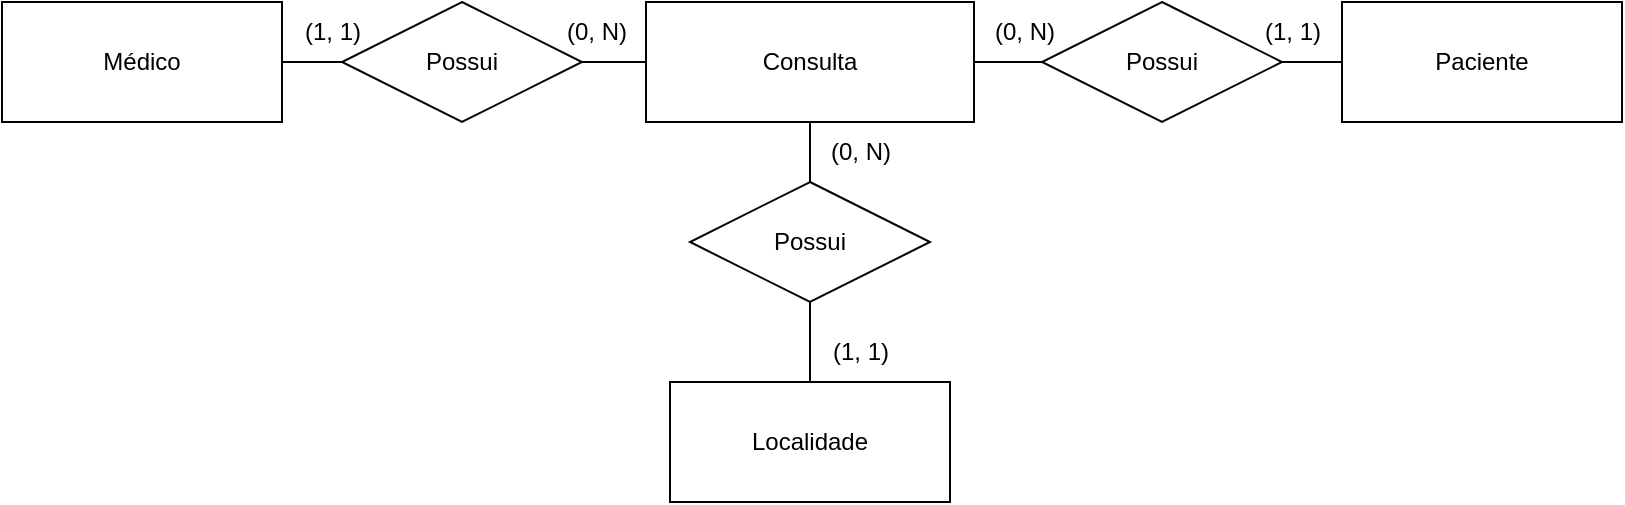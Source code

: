 <mxfile version="26.2.4" pages="3">
  <diagram name="Modelo Conceitual" id="M6TN798zf6Jh5ZMt2LFc">
    <mxGraphModel dx="1044" dy="562" grid="1" gridSize="10" guides="1" tooltips="1" connect="1" arrows="1" fold="1" page="1" pageScale="1" pageWidth="827" pageHeight="1169" math="0" shadow="0">
      <root>
        <mxCell id="0" />
        <mxCell id="1" parent="0" />
        <mxCell id="tTDu9LXmKNYbbfp1K6en-1" value="Médico" style="whiteSpace=wrap;html=1;align=center;" parent="1" vertex="1">
          <mxGeometry x="10" y="90" width="140" height="60" as="geometry" />
        </mxCell>
        <mxCell id="tTDu9LXmKNYbbfp1K6en-2" value="Paciente" style="whiteSpace=wrap;html=1;align=center;" parent="1" vertex="1">
          <mxGeometry x="680" y="90" width="140" height="60" as="geometry" />
        </mxCell>
        <mxCell id="tTDu9LXmKNYbbfp1K6en-4" value="Localidade" style="whiteSpace=wrap;html=1;align=center;" parent="1" vertex="1">
          <mxGeometry x="344" y="280" width="140" height="60" as="geometry" />
        </mxCell>
        <mxCell id="tTDu9LXmKNYbbfp1K6en-9" value="" style="edgeStyle=orthogonalEdgeStyle;rounded=0;orthogonalLoop=1;jettySize=auto;html=1;endArrow=none;startFill=0;" parent="1" source="tTDu9LXmKNYbbfp1K6en-5" target="tTDu9LXmKNYbbfp1K6en-1" edge="1">
          <mxGeometry relative="1" as="geometry" />
        </mxCell>
        <mxCell id="tTDu9LXmKNYbbfp1K6en-5" value="Possui" style="shape=rhombus;perimeter=rhombusPerimeter;whiteSpace=wrap;html=1;align=center;" parent="1" vertex="1">
          <mxGeometry x="180" y="90" width="120" height="60" as="geometry" />
        </mxCell>
        <mxCell id="tTDu9LXmKNYbbfp1K6en-8" value="" style="edgeStyle=orthogonalEdgeStyle;rounded=0;orthogonalLoop=1;jettySize=auto;html=1;endArrow=none;startFill=0;" parent="1" source="tTDu9LXmKNYbbfp1K6en-7" target="tTDu9LXmKNYbbfp1K6en-5" edge="1">
          <mxGeometry relative="1" as="geometry" />
        </mxCell>
        <mxCell id="tTDu9LXmKNYbbfp1K6en-7" value="Consulta" style="whiteSpace=wrap;html=1;align=center;" parent="1" vertex="1">
          <mxGeometry x="332" y="90" width="164" height="60" as="geometry" />
        </mxCell>
        <mxCell id="tTDu9LXmKNYbbfp1K6en-12" value="" style="edgeStyle=orthogonalEdgeStyle;rounded=0;orthogonalLoop=1;jettySize=auto;html=1;endArrow=none;startFill=0;" parent="1" source="tTDu9LXmKNYbbfp1K6en-11" target="tTDu9LXmKNYbbfp1K6en-7" edge="1">
          <mxGeometry relative="1" as="geometry" />
        </mxCell>
        <mxCell id="tTDu9LXmKNYbbfp1K6en-13" value="" style="edgeStyle=orthogonalEdgeStyle;rounded=0;orthogonalLoop=1;jettySize=auto;html=1;endArrow=none;startFill=0;" parent="1" source="tTDu9LXmKNYbbfp1K6en-11" target="tTDu9LXmKNYbbfp1K6en-2" edge="1">
          <mxGeometry relative="1" as="geometry" />
        </mxCell>
        <mxCell id="tTDu9LXmKNYbbfp1K6en-11" value="Possui" style="shape=rhombus;perimeter=rhombusPerimeter;whiteSpace=wrap;html=1;align=center;" parent="1" vertex="1">
          <mxGeometry x="530" y="90" width="120" height="60" as="geometry" />
        </mxCell>
        <mxCell id="tTDu9LXmKNYbbfp1K6en-15" value="" style="edgeStyle=orthogonalEdgeStyle;rounded=0;orthogonalLoop=1;jettySize=auto;html=1;endArrow=none;startFill=0;" parent="1" source="tTDu9LXmKNYbbfp1K6en-14" target="tTDu9LXmKNYbbfp1K6en-4" edge="1">
          <mxGeometry relative="1" as="geometry" />
        </mxCell>
        <mxCell id="tTDu9LXmKNYbbfp1K6en-16" value="" style="edgeStyle=orthogonalEdgeStyle;rounded=0;orthogonalLoop=1;jettySize=auto;html=1;endArrow=none;startFill=0;" parent="1" source="tTDu9LXmKNYbbfp1K6en-14" target="tTDu9LXmKNYbbfp1K6en-7" edge="1">
          <mxGeometry relative="1" as="geometry" />
        </mxCell>
        <mxCell id="tTDu9LXmKNYbbfp1K6en-14" value="Possui" style="shape=rhombus;perimeter=rhombusPerimeter;whiteSpace=wrap;html=1;align=center;" parent="1" vertex="1">
          <mxGeometry x="354" y="180" width="120" height="60" as="geometry" />
        </mxCell>
        <mxCell id="tTDu9LXmKNYbbfp1K6en-17" value="(1, 1)" style="text;html=1;align=center;verticalAlign=middle;resizable=0;points=[];autosize=1;strokeColor=none;fillColor=none;" parent="1" vertex="1">
          <mxGeometry x="150" y="90" width="50" height="30" as="geometry" />
        </mxCell>
        <mxCell id="tTDu9LXmKNYbbfp1K6en-18" value="(0, N)" style="text;html=1;align=center;verticalAlign=middle;resizable=0;points=[];autosize=1;strokeColor=none;fillColor=none;" parent="1" vertex="1">
          <mxGeometry x="282" y="90" width="50" height="30" as="geometry" />
        </mxCell>
        <mxCell id="tTDu9LXmKNYbbfp1K6en-19" value="(0, N)" style="text;html=1;align=center;verticalAlign=middle;resizable=0;points=[];autosize=1;strokeColor=none;fillColor=none;" parent="1" vertex="1">
          <mxGeometry x="496" y="90" width="50" height="30" as="geometry" />
        </mxCell>
        <mxCell id="tTDu9LXmKNYbbfp1K6en-20" value="(1, 1)" style="text;html=1;align=center;verticalAlign=middle;resizable=0;points=[];autosize=1;strokeColor=none;fillColor=none;" parent="1" vertex="1">
          <mxGeometry x="630" y="90" width="50" height="30" as="geometry" />
        </mxCell>
        <mxCell id="tTDu9LXmKNYbbfp1K6en-21" value="(0, N)" style="text;html=1;align=center;verticalAlign=middle;resizable=0;points=[];autosize=1;strokeColor=none;fillColor=none;" parent="1" vertex="1">
          <mxGeometry x="414" y="150" width="50" height="30" as="geometry" />
        </mxCell>
        <mxCell id="tTDu9LXmKNYbbfp1K6en-22" value="(1, 1)" style="text;html=1;align=center;verticalAlign=middle;resizable=0;points=[];autosize=1;strokeColor=none;fillColor=none;" parent="1" vertex="1">
          <mxGeometry x="414" y="250" width="50" height="30" as="geometry" />
        </mxCell>
      </root>
    </mxGraphModel>
  </diagram>
  <diagram id="XJjHAgSCnMgUjxzWgx6t" name="Modelo Lógico">
    <mxGraphModel dx="1044" dy="562" grid="1" gridSize="10" guides="1" tooltips="1" connect="1" arrows="1" fold="1" page="1" pageScale="1" pageWidth="827" pageHeight="1169" math="0" shadow="0">
      <root>
        <mxCell id="0" />
        <mxCell id="1" parent="0" />
        <mxCell id="KQJdOa-l-FmguOD3IZ3e-1" value="Medico" style="shape=table;startSize=30;container=1;collapsible=1;childLayout=tableLayout;fixedRows=1;rowLines=0;fontStyle=1;align=center;resizeLast=1;html=1;" vertex="1" parent="1">
          <mxGeometry x="20" y="50" width="180" height="170" as="geometry">
            <mxRectangle x="20" y="50" width="80" height="30" as="alternateBounds" />
          </mxGeometry>
        </mxCell>
        <mxCell id="KQJdOa-l-FmguOD3IZ3e-2" value="" style="shape=tableRow;horizontal=0;startSize=0;swimlaneHead=0;swimlaneBody=0;fillColor=none;collapsible=0;dropTarget=0;points=[[0,0.5],[1,0.5]];portConstraint=eastwest;top=0;left=0;right=0;bottom=1;" vertex="1" parent="KQJdOa-l-FmguOD3IZ3e-1">
          <mxGeometry y="30" width="180" height="30" as="geometry" />
        </mxCell>
        <mxCell id="KQJdOa-l-FmguOD3IZ3e-3" value="PK" style="shape=partialRectangle;connectable=0;fillColor=none;top=0;left=0;bottom=0;right=0;fontStyle=1;overflow=hidden;whiteSpace=wrap;html=1;" vertex="1" parent="KQJdOa-l-FmguOD3IZ3e-2">
          <mxGeometry width="30" height="30" as="geometry">
            <mxRectangle width="30" height="30" as="alternateBounds" />
          </mxGeometry>
        </mxCell>
        <mxCell id="KQJdOa-l-FmguOD3IZ3e-4" value="IdMedico" style="shape=partialRectangle;connectable=0;fillColor=none;top=0;left=0;bottom=0;right=0;align=left;spacingLeft=6;fontStyle=5;overflow=hidden;whiteSpace=wrap;html=1;" vertex="1" parent="KQJdOa-l-FmguOD3IZ3e-2">
          <mxGeometry x="30" width="150" height="30" as="geometry">
            <mxRectangle width="150" height="30" as="alternateBounds" />
          </mxGeometry>
        </mxCell>
        <mxCell id="KQJdOa-l-FmguOD3IZ3e-5" value="" style="shape=tableRow;horizontal=0;startSize=0;swimlaneHead=0;swimlaneBody=0;fillColor=none;collapsible=0;dropTarget=0;points=[[0,0.5],[1,0.5]];portConstraint=eastwest;top=0;left=0;right=0;bottom=0;" vertex="1" parent="KQJdOa-l-FmguOD3IZ3e-1">
          <mxGeometry y="60" width="180" height="20" as="geometry" />
        </mxCell>
        <mxCell id="KQJdOa-l-FmguOD3IZ3e-6" value="" style="shape=partialRectangle;connectable=0;fillColor=none;top=0;left=0;bottom=0;right=0;editable=1;overflow=hidden;whiteSpace=wrap;html=1;" vertex="1" parent="KQJdOa-l-FmguOD3IZ3e-5">
          <mxGeometry width="30" height="20" as="geometry">
            <mxRectangle width="30" height="20" as="alternateBounds" />
          </mxGeometry>
        </mxCell>
        <mxCell id="KQJdOa-l-FmguOD3IZ3e-7" value="Nome" style="shape=partialRectangle;connectable=0;fillColor=none;top=0;left=0;bottom=0;right=0;align=left;spacingLeft=6;overflow=hidden;whiteSpace=wrap;html=1;" vertex="1" parent="KQJdOa-l-FmguOD3IZ3e-5">
          <mxGeometry x="30" width="150" height="20" as="geometry">
            <mxRectangle width="150" height="20" as="alternateBounds" />
          </mxGeometry>
        </mxCell>
        <mxCell id="KQJdOa-l-FmguOD3IZ3e-8" value="" style="shape=tableRow;horizontal=0;startSize=0;swimlaneHead=0;swimlaneBody=0;fillColor=none;collapsible=0;dropTarget=0;points=[[0,0.5],[1,0.5]];portConstraint=eastwest;top=0;left=0;right=0;bottom=0;" vertex="1" parent="KQJdOa-l-FmguOD3IZ3e-1">
          <mxGeometry y="80" width="180" height="30" as="geometry" />
        </mxCell>
        <mxCell id="KQJdOa-l-FmguOD3IZ3e-9" value="" style="shape=partialRectangle;connectable=0;fillColor=none;top=0;left=0;bottom=0;right=0;editable=1;overflow=hidden;whiteSpace=wrap;html=1;" vertex="1" parent="KQJdOa-l-FmguOD3IZ3e-8">
          <mxGeometry width="30" height="30" as="geometry">
            <mxRectangle width="30" height="30" as="alternateBounds" />
          </mxGeometry>
        </mxCell>
        <mxCell id="KQJdOa-l-FmguOD3IZ3e-10" value="Especialidade" style="shape=partialRectangle;connectable=0;fillColor=none;top=0;left=0;bottom=0;right=0;align=left;spacingLeft=6;overflow=hidden;whiteSpace=wrap;html=1;" vertex="1" parent="KQJdOa-l-FmguOD3IZ3e-8">
          <mxGeometry x="30" width="150" height="30" as="geometry">
            <mxRectangle width="150" height="30" as="alternateBounds" />
          </mxGeometry>
        </mxCell>
        <mxCell id="KQJdOa-l-FmguOD3IZ3e-11" value="" style="shape=tableRow;horizontal=0;startSize=0;swimlaneHead=0;swimlaneBody=0;fillColor=none;collapsible=0;dropTarget=0;points=[[0,0.5],[1,0.5]];portConstraint=eastwest;top=0;left=0;right=0;bottom=0;" vertex="1" parent="KQJdOa-l-FmguOD3IZ3e-1">
          <mxGeometry y="110" width="180" height="30" as="geometry" />
        </mxCell>
        <mxCell id="KQJdOa-l-FmguOD3IZ3e-12" value="" style="shape=partialRectangle;connectable=0;fillColor=none;top=0;left=0;bottom=0;right=0;editable=1;overflow=hidden;whiteSpace=wrap;html=1;" vertex="1" parent="KQJdOa-l-FmguOD3IZ3e-11">
          <mxGeometry width="30" height="30" as="geometry">
            <mxRectangle width="30" height="30" as="alternateBounds" />
          </mxGeometry>
        </mxCell>
        <mxCell id="KQJdOa-l-FmguOD3IZ3e-13" value="CRM" style="shape=partialRectangle;connectable=0;fillColor=none;top=0;left=0;bottom=0;right=0;align=left;spacingLeft=6;overflow=hidden;whiteSpace=wrap;html=1;" vertex="1" parent="KQJdOa-l-FmguOD3IZ3e-11">
          <mxGeometry x="30" width="150" height="30" as="geometry">
            <mxRectangle width="150" height="30" as="alternateBounds" />
          </mxGeometry>
        </mxCell>
        <mxCell id="Twxi0OjUpghzYgfy0wSG-17" value="" style="shape=tableRow;horizontal=0;startSize=0;swimlaneHead=0;swimlaneBody=0;fillColor=none;collapsible=0;dropTarget=0;points=[[0,0.5],[1,0.5]];portConstraint=eastwest;top=0;left=0;right=0;bottom=0;" vertex="1" parent="KQJdOa-l-FmguOD3IZ3e-1">
          <mxGeometry y="140" width="180" height="30" as="geometry" />
        </mxCell>
        <mxCell id="Twxi0OjUpghzYgfy0wSG-18" value="" style="shape=partialRectangle;connectable=0;fillColor=none;top=0;left=0;bottom=0;right=0;editable=1;overflow=hidden;whiteSpace=wrap;html=1;" vertex="1" parent="Twxi0OjUpghzYgfy0wSG-17">
          <mxGeometry width="30" height="30" as="geometry">
            <mxRectangle width="30" height="30" as="alternateBounds" />
          </mxGeometry>
        </mxCell>
        <mxCell id="Twxi0OjUpghzYgfy0wSG-19" value="HorarioTrabalho" style="shape=partialRectangle;connectable=0;fillColor=none;top=0;left=0;bottom=0;right=0;align=left;spacingLeft=6;overflow=hidden;whiteSpace=wrap;html=1;" vertex="1" parent="Twxi0OjUpghzYgfy0wSG-17">
          <mxGeometry x="30" width="150" height="30" as="geometry">
            <mxRectangle width="150" height="30" as="alternateBounds" />
          </mxGeometry>
        </mxCell>
        <mxCell id="Twxi0OjUpghzYgfy0wSG-23" value="Paciente" style="shape=table;startSize=30;container=1;collapsible=1;childLayout=tableLayout;fixedRows=1;rowLines=0;fontStyle=1;align=center;resizeLast=1;html=1;" vertex="1" parent="1">
          <mxGeometry x="620" y="50" width="180" height="230" as="geometry">
            <mxRectangle x="20" y="50" width="80" height="30" as="alternateBounds" />
          </mxGeometry>
        </mxCell>
        <mxCell id="Twxi0OjUpghzYgfy0wSG-24" value="" style="shape=tableRow;horizontal=0;startSize=0;swimlaneHead=0;swimlaneBody=0;fillColor=none;collapsible=0;dropTarget=0;points=[[0,0.5],[1,0.5]];portConstraint=eastwest;top=0;left=0;right=0;bottom=1;" vertex="1" parent="Twxi0OjUpghzYgfy0wSG-23">
          <mxGeometry y="30" width="180" height="30" as="geometry" />
        </mxCell>
        <mxCell id="Twxi0OjUpghzYgfy0wSG-25" value="PK" style="shape=partialRectangle;connectable=0;fillColor=none;top=0;left=0;bottom=0;right=0;fontStyle=1;overflow=hidden;whiteSpace=wrap;html=1;" vertex="1" parent="Twxi0OjUpghzYgfy0wSG-24">
          <mxGeometry width="30" height="30" as="geometry">
            <mxRectangle width="30" height="30" as="alternateBounds" />
          </mxGeometry>
        </mxCell>
        <mxCell id="Twxi0OjUpghzYgfy0wSG-26" value="IdPaciente" style="shape=partialRectangle;connectable=0;fillColor=none;top=0;left=0;bottom=0;right=0;align=left;spacingLeft=6;fontStyle=5;overflow=hidden;whiteSpace=wrap;html=1;" vertex="1" parent="Twxi0OjUpghzYgfy0wSG-24">
          <mxGeometry x="30" width="150" height="30" as="geometry">
            <mxRectangle width="150" height="30" as="alternateBounds" />
          </mxGeometry>
        </mxCell>
        <mxCell id="Twxi0OjUpghzYgfy0wSG-27" value="" style="shape=tableRow;horizontal=0;startSize=0;swimlaneHead=0;swimlaneBody=0;fillColor=none;collapsible=0;dropTarget=0;points=[[0,0.5],[1,0.5]];portConstraint=eastwest;top=0;left=0;right=0;bottom=0;" vertex="1" parent="Twxi0OjUpghzYgfy0wSG-23">
          <mxGeometry y="60" width="180" height="20" as="geometry" />
        </mxCell>
        <mxCell id="Twxi0OjUpghzYgfy0wSG-28" value="" style="shape=partialRectangle;connectable=0;fillColor=none;top=0;left=0;bottom=0;right=0;editable=1;overflow=hidden;whiteSpace=wrap;html=1;" vertex="1" parent="Twxi0OjUpghzYgfy0wSG-27">
          <mxGeometry width="30" height="20" as="geometry">
            <mxRectangle width="30" height="20" as="alternateBounds" />
          </mxGeometry>
        </mxCell>
        <mxCell id="Twxi0OjUpghzYgfy0wSG-29" value="Nome" style="shape=partialRectangle;connectable=0;fillColor=none;top=0;left=0;bottom=0;right=0;align=left;spacingLeft=6;overflow=hidden;whiteSpace=wrap;html=1;" vertex="1" parent="Twxi0OjUpghzYgfy0wSG-27">
          <mxGeometry x="30" width="150" height="20" as="geometry">
            <mxRectangle width="150" height="20" as="alternateBounds" />
          </mxGeometry>
        </mxCell>
        <mxCell id="Twxi0OjUpghzYgfy0wSG-30" value="" style="shape=tableRow;horizontal=0;startSize=0;swimlaneHead=0;swimlaneBody=0;fillColor=none;collapsible=0;dropTarget=0;points=[[0,0.5],[1,0.5]];portConstraint=eastwest;top=0;left=0;right=0;bottom=0;" vertex="1" parent="Twxi0OjUpghzYgfy0wSG-23">
          <mxGeometry y="80" width="180" height="30" as="geometry" />
        </mxCell>
        <mxCell id="Twxi0OjUpghzYgfy0wSG-31" value="" style="shape=partialRectangle;connectable=0;fillColor=none;top=0;left=0;bottom=0;right=0;editable=1;overflow=hidden;whiteSpace=wrap;html=1;" vertex="1" parent="Twxi0OjUpghzYgfy0wSG-30">
          <mxGeometry width="30" height="30" as="geometry">
            <mxRectangle width="30" height="30" as="alternateBounds" />
          </mxGeometry>
        </mxCell>
        <mxCell id="Twxi0OjUpghzYgfy0wSG-32" value="CPF" style="shape=partialRectangle;connectable=0;fillColor=none;top=0;left=0;bottom=0;right=0;align=left;spacingLeft=6;overflow=hidden;whiteSpace=wrap;html=1;" vertex="1" parent="Twxi0OjUpghzYgfy0wSG-30">
          <mxGeometry x="30" width="150" height="30" as="geometry">
            <mxRectangle width="150" height="30" as="alternateBounds" />
          </mxGeometry>
        </mxCell>
        <mxCell id="Twxi0OjUpghzYgfy0wSG-33" value="" style="shape=tableRow;horizontal=0;startSize=0;swimlaneHead=0;swimlaneBody=0;fillColor=none;collapsible=0;dropTarget=0;points=[[0,0.5],[1,0.5]];portConstraint=eastwest;top=0;left=0;right=0;bottom=0;" vertex="1" parent="Twxi0OjUpghzYgfy0wSG-23">
          <mxGeometry y="110" width="180" height="30" as="geometry" />
        </mxCell>
        <mxCell id="Twxi0OjUpghzYgfy0wSG-34" value="" style="shape=partialRectangle;connectable=0;fillColor=none;top=0;left=0;bottom=0;right=0;editable=1;overflow=hidden;whiteSpace=wrap;html=1;" vertex="1" parent="Twxi0OjUpghzYgfy0wSG-33">
          <mxGeometry width="30" height="30" as="geometry">
            <mxRectangle width="30" height="30" as="alternateBounds" />
          </mxGeometry>
        </mxCell>
        <mxCell id="Twxi0OjUpghzYgfy0wSG-35" value="Convenio" style="shape=partialRectangle;connectable=0;fillColor=none;top=0;left=0;bottom=0;right=0;align=left;spacingLeft=6;overflow=hidden;whiteSpace=wrap;html=1;" vertex="1" parent="Twxi0OjUpghzYgfy0wSG-33">
          <mxGeometry x="30" width="150" height="30" as="geometry">
            <mxRectangle width="150" height="30" as="alternateBounds" />
          </mxGeometry>
        </mxCell>
        <mxCell id="Twxi0OjUpghzYgfy0wSG-36" value="" style="shape=tableRow;horizontal=0;startSize=0;swimlaneHead=0;swimlaneBody=0;fillColor=none;collapsible=0;dropTarget=0;points=[[0,0.5],[1,0.5]];portConstraint=eastwest;top=0;left=0;right=0;bottom=0;" vertex="1" parent="Twxi0OjUpghzYgfy0wSG-23">
          <mxGeometry y="140" width="180" height="30" as="geometry" />
        </mxCell>
        <mxCell id="Twxi0OjUpghzYgfy0wSG-37" value="" style="shape=partialRectangle;connectable=0;fillColor=none;top=0;left=0;bottom=0;right=0;editable=1;overflow=hidden;whiteSpace=wrap;html=1;" vertex="1" parent="Twxi0OjUpghzYgfy0wSG-36">
          <mxGeometry width="30" height="30" as="geometry">
            <mxRectangle width="30" height="30" as="alternateBounds" />
          </mxGeometry>
        </mxCell>
        <mxCell id="Twxi0OjUpghzYgfy0wSG-38" value="Endereco" style="shape=partialRectangle;connectable=0;fillColor=none;top=0;left=0;bottom=0;right=0;align=left;spacingLeft=6;overflow=hidden;whiteSpace=wrap;html=1;" vertex="1" parent="Twxi0OjUpghzYgfy0wSG-36">
          <mxGeometry x="30" width="150" height="30" as="geometry">
            <mxRectangle width="150" height="30" as="alternateBounds" />
          </mxGeometry>
        </mxCell>
        <mxCell id="v4LL2kz9o-02oi9KH6QC-1" value="" style="shape=tableRow;horizontal=0;startSize=0;swimlaneHead=0;swimlaneBody=0;fillColor=none;collapsible=0;dropTarget=0;points=[[0,0.5],[1,0.5]];portConstraint=eastwest;top=0;left=0;right=0;bottom=0;" vertex="1" parent="Twxi0OjUpghzYgfy0wSG-23">
          <mxGeometry y="170" width="180" height="30" as="geometry" />
        </mxCell>
        <mxCell id="v4LL2kz9o-02oi9KH6QC-2" value="" style="shape=partialRectangle;connectable=0;fillColor=none;top=0;left=0;bottom=0;right=0;editable=1;overflow=hidden;whiteSpace=wrap;html=1;" vertex="1" parent="v4LL2kz9o-02oi9KH6QC-1">
          <mxGeometry width="30" height="30" as="geometry">
            <mxRectangle width="30" height="30" as="alternateBounds" />
          </mxGeometry>
        </mxCell>
        <mxCell id="v4LL2kz9o-02oi9KH6QC-3" value="DataNascimento" style="shape=partialRectangle;connectable=0;fillColor=none;top=0;left=0;bottom=0;right=0;align=left;spacingLeft=6;overflow=hidden;whiteSpace=wrap;html=1;" vertex="1" parent="v4LL2kz9o-02oi9KH6QC-1">
          <mxGeometry x="30" width="150" height="30" as="geometry">
            <mxRectangle width="150" height="30" as="alternateBounds" />
          </mxGeometry>
        </mxCell>
        <mxCell id="v4LL2kz9o-02oi9KH6QC-4" value="" style="shape=tableRow;horizontal=0;startSize=0;swimlaneHead=0;swimlaneBody=0;fillColor=none;collapsible=0;dropTarget=0;points=[[0,0.5],[1,0.5]];portConstraint=eastwest;top=0;left=0;right=0;bottom=0;" vertex="1" parent="Twxi0OjUpghzYgfy0wSG-23">
          <mxGeometry y="200" width="180" height="30" as="geometry" />
        </mxCell>
        <mxCell id="v4LL2kz9o-02oi9KH6QC-5" value="" style="shape=partialRectangle;connectable=0;fillColor=none;top=0;left=0;bottom=0;right=0;editable=1;overflow=hidden;whiteSpace=wrap;html=1;" vertex="1" parent="v4LL2kz9o-02oi9KH6QC-4">
          <mxGeometry width="30" height="30" as="geometry">
            <mxRectangle width="30" height="30" as="alternateBounds" />
          </mxGeometry>
        </mxCell>
        <mxCell id="v4LL2kz9o-02oi9KH6QC-6" value="Sexo" style="shape=partialRectangle;connectable=0;fillColor=none;top=0;left=0;bottom=0;right=0;align=left;spacingLeft=6;overflow=hidden;whiteSpace=wrap;html=1;" vertex="1" parent="v4LL2kz9o-02oi9KH6QC-4">
          <mxGeometry x="30" width="150" height="30" as="geometry">
            <mxRectangle width="150" height="30" as="alternateBounds" />
          </mxGeometry>
        </mxCell>
        <mxCell id="v4LL2kz9o-02oi9KH6QC-7" value="Localidade" style="shape=table;startSize=30;container=1;collapsible=1;childLayout=tableLayout;fixedRows=1;rowLines=0;fontStyle=1;align=center;resizeLast=1;html=1;" vertex="1" parent="1">
          <mxGeometry x="324" y="310" width="180" height="200" as="geometry">
            <mxRectangle x="20" y="50" width="80" height="30" as="alternateBounds" />
          </mxGeometry>
        </mxCell>
        <mxCell id="v4LL2kz9o-02oi9KH6QC-8" value="" style="shape=tableRow;horizontal=0;startSize=0;swimlaneHead=0;swimlaneBody=0;fillColor=none;collapsible=0;dropTarget=0;points=[[0,0.5],[1,0.5]];portConstraint=eastwest;top=0;left=0;right=0;bottom=1;" vertex="1" parent="v4LL2kz9o-02oi9KH6QC-7">
          <mxGeometry y="30" width="180" height="30" as="geometry" />
        </mxCell>
        <mxCell id="v4LL2kz9o-02oi9KH6QC-9" value="PK" style="shape=partialRectangle;connectable=0;fillColor=none;top=0;left=0;bottom=0;right=0;fontStyle=1;overflow=hidden;whiteSpace=wrap;html=1;" vertex="1" parent="v4LL2kz9o-02oi9KH6QC-8">
          <mxGeometry width="30" height="30" as="geometry">
            <mxRectangle width="30" height="30" as="alternateBounds" />
          </mxGeometry>
        </mxCell>
        <mxCell id="v4LL2kz9o-02oi9KH6QC-10" value="IdLocalidade" style="shape=partialRectangle;connectable=0;fillColor=none;top=0;left=0;bottom=0;right=0;align=left;spacingLeft=6;fontStyle=5;overflow=hidden;whiteSpace=wrap;html=1;" vertex="1" parent="v4LL2kz9o-02oi9KH6QC-8">
          <mxGeometry x="30" width="150" height="30" as="geometry">
            <mxRectangle width="150" height="30" as="alternateBounds" />
          </mxGeometry>
        </mxCell>
        <mxCell id="v4LL2kz9o-02oi9KH6QC-11" value="" style="shape=tableRow;horizontal=0;startSize=0;swimlaneHead=0;swimlaneBody=0;fillColor=none;collapsible=0;dropTarget=0;points=[[0,0.5],[1,0.5]];portConstraint=eastwest;top=0;left=0;right=0;bottom=0;" vertex="1" parent="v4LL2kz9o-02oi9KH6QC-7">
          <mxGeometry y="60" width="180" height="20" as="geometry" />
        </mxCell>
        <mxCell id="v4LL2kz9o-02oi9KH6QC-12" value="" style="shape=partialRectangle;connectable=0;fillColor=none;top=0;left=0;bottom=0;right=0;editable=1;overflow=hidden;whiteSpace=wrap;html=1;" vertex="1" parent="v4LL2kz9o-02oi9KH6QC-11">
          <mxGeometry width="30" height="20" as="geometry">
            <mxRectangle width="30" height="20" as="alternateBounds" />
          </mxGeometry>
        </mxCell>
        <mxCell id="v4LL2kz9o-02oi9KH6QC-13" value="Endereco" style="shape=partialRectangle;connectable=0;fillColor=none;top=0;left=0;bottom=0;right=0;align=left;spacingLeft=6;overflow=hidden;whiteSpace=wrap;html=1;" vertex="1" parent="v4LL2kz9o-02oi9KH6QC-11">
          <mxGeometry x="30" width="150" height="20" as="geometry">
            <mxRectangle width="150" height="20" as="alternateBounds" />
          </mxGeometry>
        </mxCell>
        <mxCell id="v4LL2kz9o-02oi9KH6QC-14" value="" style="shape=tableRow;horizontal=0;startSize=0;swimlaneHead=0;swimlaneBody=0;fillColor=none;collapsible=0;dropTarget=0;points=[[0,0.5],[1,0.5]];portConstraint=eastwest;top=0;left=0;right=0;bottom=0;" vertex="1" parent="v4LL2kz9o-02oi9KH6QC-7">
          <mxGeometry y="80" width="180" height="30" as="geometry" />
        </mxCell>
        <mxCell id="v4LL2kz9o-02oi9KH6QC-15" value="" style="shape=partialRectangle;connectable=0;fillColor=none;top=0;left=0;bottom=0;right=0;editable=1;overflow=hidden;whiteSpace=wrap;html=1;" vertex="1" parent="v4LL2kz9o-02oi9KH6QC-14">
          <mxGeometry width="30" height="30" as="geometry">
            <mxRectangle width="30" height="30" as="alternateBounds" />
          </mxGeometry>
        </mxCell>
        <mxCell id="v4LL2kz9o-02oi9KH6QC-16" value="Bairro" style="shape=partialRectangle;connectable=0;fillColor=none;top=0;left=0;bottom=0;right=0;align=left;spacingLeft=6;overflow=hidden;whiteSpace=wrap;html=1;" vertex="1" parent="v4LL2kz9o-02oi9KH6QC-14">
          <mxGeometry x="30" width="150" height="30" as="geometry">
            <mxRectangle width="150" height="30" as="alternateBounds" />
          </mxGeometry>
        </mxCell>
        <mxCell id="v4LL2kz9o-02oi9KH6QC-17" value="" style="shape=tableRow;horizontal=0;startSize=0;swimlaneHead=0;swimlaneBody=0;fillColor=none;collapsible=0;dropTarget=0;points=[[0,0.5],[1,0.5]];portConstraint=eastwest;top=0;left=0;right=0;bottom=0;" vertex="1" parent="v4LL2kz9o-02oi9KH6QC-7">
          <mxGeometry y="110" width="180" height="30" as="geometry" />
        </mxCell>
        <mxCell id="v4LL2kz9o-02oi9KH6QC-18" value="" style="shape=partialRectangle;connectable=0;fillColor=none;top=0;left=0;bottom=0;right=0;editable=1;overflow=hidden;whiteSpace=wrap;html=1;" vertex="1" parent="v4LL2kz9o-02oi9KH6QC-17">
          <mxGeometry width="30" height="30" as="geometry">
            <mxRectangle width="30" height="30" as="alternateBounds" />
          </mxGeometry>
        </mxCell>
        <mxCell id="v4LL2kz9o-02oi9KH6QC-19" value="Cidade" style="shape=partialRectangle;connectable=0;fillColor=none;top=0;left=0;bottom=0;right=0;align=left;spacingLeft=6;overflow=hidden;whiteSpace=wrap;html=1;" vertex="1" parent="v4LL2kz9o-02oi9KH6QC-17">
          <mxGeometry x="30" width="150" height="30" as="geometry">
            <mxRectangle width="150" height="30" as="alternateBounds" />
          </mxGeometry>
        </mxCell>
        <mxCell id="v4LL2kz9o-02oi9KH6QC-20" value="" style="shape=tableRow;horizontal=0;startSize=0;swimlaneHead=0;swimlaneBody=0;fillColor=none;collapsible=0;dropTarget=0;points=[[0,0.5],[1,0.5]];portConstraint=eastwest;top=0;left=0;right=0;bottom=0;" vertex="1" parent="v4LL2kz9o-02oi9KH6QC-7">
          <mxGeometry y="140" width="180" height="30" as="geometry" />
        </mxCell>
        <mxCell id="v4LL2kz9o-02oi9KH6QC-21" value="" style="shape=partialRectangle;connectable=0;fillColor=none;top=0;left=0;bottom=0;right=0;editable=1;overflow=hidden;whiteSpace=wrap;html=1;" vertex="1" parent="v4LL2kz9o-02oi9KH6QC-20">
          <mxGeometry width="30" height="30" as="geometry">
            <mxRectangle width="30" height="30" as="alternateBounds" />
          </mxGeometry>
        </mxCell>
        <mxCell id="v4LL2kz9o-02oi9KH6QC-22" value="Estado" style="shape=partialRectangle;connectable=0;fillColor=none;top=0;left=0;bottom=0;right=0;align=left;spacingLeft=6;overflow=hidden;whiteSpace=wrap;html=1;" vertex="1" parent="v4LL2kz9o-02oi9KH6QC-20">
          <mxGeometry x="30" width="150" height="30" as="geometry">
            <mxRectangle width="150" height="30" as="alternateBounds" />
          </mxGeometry>
        </mxCell>
        <mxCell id="v4LL2kz9o-02oi9KH6QC-23" value="" style="shape=tableRow;horizontal=0;startSize=0;swimlaneHead=0;swimlaneBody=0;fillColor=none;collapsible=0;dropTarget=0;points=[[0,0.5],[1,0.5]];portConstraint=eastwest;top=0;left=0;right=0;bottom=0;" vertex="1" parent="v4LL2kz9o-02oi9KH6QC-7">
          <mxGeometry y="170" width="180" height="30" as="geometry" />
        </mxCell>
        <mxCell id="v4LL2kz9o-02oi9KH6QC-24" value="" style="shape=partialRectangle;connectable=0;fillColor=none;top=0;left=0;bottom=0;right=0;editable=1;overflow=hidden;whiteSpace=wrap;html=1;" vertex="1" parent="v4LL2kz9o-02oi9KH6QC-23">
          <mxGeometry width="30" height="30" as="geometry">
            <mxRectangle width="30" height="30" as="alternateBounds" />
          </mxGeometry>
        </mxCell>
        <mxCell id="v4LL2kz9o-02oi9KH6QC-25" value="CEP" style="shape=partialRectangle;connectable=0;fillColor=none;top=0;left=0;bottom=0;right=0;align=left;spacingLeft=6;overflow=hidden;whiteSpace=wrap;html=1;" vertex="1" parent="v4LL2kz9o-02oi9KH6QC-23">
          <mxGeometry x="30" width="150" height="30" as="geometry">
            <mxRectangle width="150" height="30" as="alternateBounds" />
          </mxGeometry>
        </mxCell>
        <mxCell id="v4LL2kz9o-02oi9KH6QC-29" value="Consulta" style="shape=table;startSize=30;container=1;collapsible=1;childLayout=tableLayout;fixedRows=1;rowLines=0;fontStyle=1;align=center;resizeLast=1;html=1;" vertex="1" parent="1">
          <mxGeometry x="324" y="50" width="180" height="200" as="geometry">
            <mxRectangle x="20" y="50" width="80" height="30" as="alternateBounds" />
          </mxGeometry>
        </mxCell>
        <mxCell id="v4LL2kz9o-02oi9KH6QC-30" value="" style="shape=tableRow;horizontal=0;startSize=0;swimlaneHead=0;swimlaneBody=0;fillColor=none;collapsible=0;dropTarget=0;points=[[0,0.5],[1,0.5]];portConstraint=eastwest;top=0;left=0;right=0;bottom=1;" vertex="1" parent="v4LL2kz9o-02oi9KH6QC-29">
          <mxGeometry y="30" width="180" height="30" as="geometry" />
        </mxCell>
        <mxCell id="v4LL2kz9o-02oi9KH6QC-31" value="PK" style="shape=partialRectangle;connectable=0;fillColor=none;top=0;left=0;bottom=0;right=0;fontStyle=1;overflow=hidden;whiteSpace=wrap;html=1;" vertex="1" parent="v4LL2kz9o-02oi9KH6QC-30">
          <mxGeometry width="30" height="30" as="geometry">
            <mxRectangle width="30" height="30" as="alternateBounds" />
          </mxGeometry>
        </mxCell>
        <mxCell id="v4LL2kz9o-02oi9KH6QC-32" value="IdConsulta" style="shape=partialRectangle;connectable=0;fillColor=none;top=0;left=0;bottom=0;right=0;align=left;spacingLeft=6;fontStyle=5;overflow=hidden;whiteSpace=wrap;html=1;" vertex="1" parent="v4LL2kz9o-02oi9KH6QC-30">
          <mxGeometry x="30" width="150" height="30" as="geometry">
            <mxRectangle width="150" height="30" as="alternateBounds" />
          </mxGeometry>
        </mxCell>
        <mxCell id="v4LL2kz9o-02oi9KH6QC-33" value="" style="shape=tableRow;horizontal=0;startSize=0;swimlaneHead=0;swimlaneBody=0;fillColor=none;collapsible=0;dropTarget=0;points=[[0,0.5],[1,0.5]];portConstraint=eastwest;top=0;left=0;right=0;bottom=0;" vertex="1" parent="v4LL2kz9o-02oi9KH6QC-29">
          <mxGeometry y="60" width="180" height="20" as="geometry" />
        </mxCell>
        <mxCell id="v4LL2kz9o-02oi9KH6QC-34" value="" style="shape=partialRectangle;connectable=0;fillColor=none;top=0;left=0;bottom=0;right=0;editable=1;overflow=hidden;whiteSpace=wrap;html=1;" vertex="1" parent="v4LL2kz9o-02oi9KH6QC-33">
          <mxGeometry width="30" height="20" as="geometry">
            <mxRectangle width="30" height="20" as="alternateBounds" />
          </mxGeometry>
        </mxCell>
        <mxCell id="v4LL2kz9o-02oi9KH6QC-35" value="Data" style="shape=partialRectangle;connectable=0;fillColor=none;top=0;left=0;bottom=0;right=0;align=left;spacingLeft=6;overflow=hidden;whiteSpace=wrap;html=1;" vertex="1" parent="v4LL2kz9o-02oi9KH6QC-33">
          <mxGeometry x="30" width="150" height="20" as="geometry">
            <mxRectangle width="150" height="20" as="alternateBounds" />
          </mxGeometry>
        </mxCell>
        <mxCell id="v4LL2kz9o-02oi9KH6QC-36" value="" style="shape=tableRow;horizontal=0;startSize=0;swimlaneHead=0;swimlaneBody=0;fillColor=none;collapsible=0;dropTarget=0;points=[[0,0.5],[1,0.5]];portConstraint=eastwest;top=0;left=0;right=0;bottom=0;" vertex="1" parent="v4LL2kz9o-02oi9KH6QC-29">
          <mxGeometry y="80" width="180" height="30" as="geometry" />
        </mxCell>
        <mxCell id="v4LL2kz9o-02oi9KH6QC-37" value="" style="shape=partialRectangle;connectable=0;fillColor=none;top=0;left=0;bottom=0;right=0;editable=1;overflow=hidden;whiteSpace=wrap;html=1;" vertex="1" parent="v4LL2kz9o-02oi9KH6QC-36">
          <mxGeometry width="30" height="30" as="geometry">
            <mxRectangle width="30" height="30" as="alternateBounds" />
          </mxGeometry>
        </mxCell>
        <mxCell id="v4LL2kz9o-02oi9KH6QC-38" value="Horario" style="shape=partialRectangle;connectable=0;fillColor=none;top=0;left=0;bottom=0;right=0;align=left;spacingLeft=6;overflow=hidden;whiteSpace=wrap;html=1;" vertex="1" parent="v4LL2kz9o-02oi9KH6QC-36">
          <mxGeometry x="30" width="150" height="30" as="geometry">
            <mxRectangle width="150" height="30" as="alternateBounds" />
          </mxGeometry>
        </mxCell>
        <mxCell id="v4LL2kz9o-02oi9KH6QC-45" value="" style="shape=tableRow;horizontal=0;startSize=0;swimlaneHead=0;swimlaneBody=0;fillColor=none;collapsible=0;dropTarget=0;points=[[0,0.5],[1,0.5]];portConstraint=eastwest;top=0;left=0;right=0;bottom=1;" vertex="1" parent="v4LL2kz9o-02oi9KH6QC-29">
          <mxGeometry y="110" width="180" height="30" as="geometry" />
        </mxCell>
        <mxCell id="v4LL2kz9o-02oi9KH6QC-46" value="FK" style="shape=partialRectangle;connectable=0;fillColor=none;top=0;left=0;bottom=0;right=0;fontStyle=1;overflow=hidden;whiteSpace=wrap;html=1;" vertex="1" parent="v4LL2kz9o-02oi9KH6QC-45">
          <mxGeometry width="30" height="30" as="geometry">
            <mxRectangle width="30" height="30" as="alternateBounds" />
          </mxGeometry>
        </mxCell>
        <mxCell id="v4LL2kz9o-02oi9KH6QC-47" value="IdMedico" style="shape=partialRectangle;connectable=0;fillColor=none;top=0;left=0;bottom=0;right=0;align=left;spacingLeft=6;fontStyle=5;overflow=hidden;whiteSpace=wrap;html=1;" vertex="1" parent="v4LL2kz9o-02oi9KH6QC-45">
          <mxGeometry x="30" width="150" height="30" as="geometry">
            <mxRectangle width="150" height="30" as="alternateBounds" />
          </mxGeometry>
        </mxCell>
        <mxCell id="v4LL2kz9o-02oi9KH6QC-48" value="" style="shape=tableRow;horizontal=0;startSize=0;swimlaneHead=0;swimlaneBody=0;fillColor=none;collapsible=0;dropTarget=0;points=[[0,0.5],[1,0.5]];portConstraint=eastwest;top=0;left=0;right=0;bottom=1;" vertex="1" parent="v4LL2kz9o-02oi9KH6QC-29">
          <mxGeometry y="140" width="180" height="30" as="geometry" />
        </mxCell>
        <mxCell id="v4LL2kz9o-02oi9KH6QC-49" value="FK" style="shape=partialRectangle;connectable=0;fillColor=none;top=0;left=0;bottom=0;right=0;fontStyle=1;overflow=hidden;whiteSpace=wrap;html=1;" vertex="1" parent="v4LL2kz9o-02oi9KH6QC-48">
          <mxGeometry width="30" height="30" as="geometry">
            <mxRectangle width="30" height="30" as="alternateBounds" />
          </mxGeometry>
        </mxCell>
        <mxCell id="v4LL2kz9o-02oi9KH6QC-50" value="IdPaciente" style="shape=partialRectangle;connectable=0;fillColor=none;top=0;left=0;bottom=0;right=0;align=left;spacingLeft=6;fontStyle=5;overflow=hidden;whiteSpace=wrap;html=1;" vertex="1" parent="v4LL2kz9o-02oi9KH6QC-48">
          <mxGeometry x="30" width="150" height="30" as="geometry">
            <mxRectangle width="150" height="30" as="alternateBounds" />
          </mxGeometry>
        </mxCell>
        <mxCell id="v4LL2kz9o-02oi9KH6QC-51" value="" style="shape=tableRow;horizontal=0;startSize=0;swimlaneHead=0;swimlaneBody=0;fillColor=none;collapsible=0;dropTarget=0;points=[[0,0.5],[1,0.5]];portConstraint=eastwest;top=0;left=0;right=0;bottom=1;" vertex="1" parent="v4LL2kz9o-02oi9KH6QC-29">
          <mxGeometry y="170" width="180" height="30" as="geometry" />
        </mxCell>
        <mxCell id="v4LL2kz9o-02oi9KH6QC-52" value="FK" style="shape=partialRectangle;connectable=0;fillColor=none;top=0;left=0;bottom=0;right=0;fontStyle=1;overflow=hidden;whiteSpace=wrap;html=1;" vertex="1" parent="v4LL2kz9o-02oi9KH6QC-51">
          <mxGeometry width="30" height="30" as="geometry">
            <mxRectangle width="30" height="30" as="alternateBounds" />
          </mxGeometry>
        </mxCell>
        <mxCell id="v4LL2kz9o-02oi9KH6QC-53" value="IdLocalidade" style="shape=partialRectangle;connectable=0;fillColor=none;top=0;left=0;bottom=0;right=0;align=left;spacingLeft=6;fontStyle=5;overflow=hidden;whiteSpace=wrap;html=1;" vertex="1" parent="v4LL2kz9o-02oi9KH6QC-51">
          <mxGeometry x="30" width="150" height="30" as="geometry">
            <mxRectangle width="150" height="30" as="alternateBounds" />
          </mxGeometry>
        </mxCell>
        <mxCell id="v4LL2kz9o-02oi9KH6QC-54" value="" style="edgeStyle=entityRelationEdgeStyle;fontSize=12;html=1;endArrow=ERzeroToMany;startArrow=ERmandOne;rounded=0;exitX=1;exitY=0.5;exitDx=0;exitDy=0;entryX=0;entryY=0.5;entryDx=0;entryDy=0;" edge="1" parent="1" source="KQJdOa-l-FmguOD3IZ3e-2" target="v4LL2kz9o-02oi9KH6QC-45">
          <mxGeometry width="100" height="100" relative="1" as="geometry">
            <mxPoint x="80" y="390" as="sourcePoint" />
            <mxPoint x="180" y="290" as="targetPoint" />
            <Array as="points">
              <mxPoint x="-110" y="390" />
            </Array>
          </mxGeometry>
        </mxCell>
        <mxCell id="v4LL2kz9o-02oi9KH6QC-55" value="" style="edgeStyle=entityRelationEdgeStyle;fontSize=12;html=1;endArrow=ERzeroToMany;startArrow=ERmandOne;rounded=0;exitX=0;exitY=0.5;exitDx=0;exitDy=0;entryX=1;entryY=0.5;entryDx=0;entryDy=0;" edge="1" parent="1" source="Twxi0OjUpghzYgfy0wSG-24" target="v4LL2kz9o-02oi9KH6QC-48">
          <mxGeometry width="100" height="100" relative="1" as="geometry">
            <mxPoint x="504" y="270" as="sourcePoint" />
            <mxPoint x="604" y="170" as="targetPoint" />
          </mxGeometry>
        </mxCell>
        <mxCell id="v4LL2kz9o-02oi9KH6QC-57" value="" style="edgeStyle=entityRelationEdgeStyle;fontSize=12;html=1;endArrow=ERzeroToMany;startArrow=ERmandOne;rounded=0;entryX=1;entryY=0.5;entryDx=0;entryDy=0;exitX=1;exitY=0.5;exitDx=0;exitDy=0;" edge="1" parent="1" source="v4LL2kz9o-02oi9KH6QC-8" target="v4LL2kz9o-02oi9KH6QC-51">
          <mxGeometry width="100" height="100" relative="1" as="geometry">
            <mxPoint x="520" y="327" as="sourcePoint" />
            <mxPoint x="270" y="240" as="targetPoint" />
            <Array as="points">
              <mxPoint x="500" y="330" />
              <mxPoint x="530" y="300" />
              <mxPoint x="540" y="310" />
              <mxPoint x="540" y="281" />
              <mxPoint x="540" y="300" />
              <mxPoint x="540" y="270" />
            </Array>
          </mxGeometry>
        </mxCell>
      </root>
    </mxGraphModel>
  </diagram>
  <diagram name="Modelo Físico" id="iLZ1o4_gGrEf-r7vk99P">
    <mxGraphModel dx="1044" dy="562" grid="1" gridSize="10" guides="1" tooltips="1" connect="1" arrows="1" fold="1" page="1" pageScale="1" pageWidth="827" pageHeight="1169" math="0" shadow="0">
      <root>
        <mxCell id="nLd9p_vKnrVuSo4-cPmf-0" />
        <mxCell id="nLd9p_vKnrVuSo4-cPmf-1" parent="nLd9p_vKnrVuSo4-cPmf-0" />
        <mxCell id="nLd9p_vKnrVuSo4-cPmf-2" value="Medico" style="shape=table;startSize=30;container=1;collapsible=1;childLayout=tableLayout;fixedRows=1;rowLines=0;fontStyle=1;align=center;resizeLast=1;html=1;" vertex="1" parent="nLd9p_vKnrVuSo4-cPmf-1">
          <mxGeometry x="10" y="50" width="210" height="200" as="geometry">
            <mxRectangle x="20" y="50" width="80" height="30" as="alternateBounds" />
          </mxGeometry>
        </mxCell>
        <mxCell id="nLd9p_vKnrVuSo4-cPmf-3" value="" style="shape=tableRow;horizontal=0;startSize=0;swimlaneHead=0;swimlaneBody=0;fillColor=none;collapsible=0;dropTarget=0;points=[[0,0.5],[1,0.5]];portConstraint=eastwest;top=0;left=0;right=0;bottom=1;" vertex="1" parent="nLd9p_vKnrVuSo4-cPmf-2">
          <mxGeometry y="30" width="210" height="30" as="geometry" />
        </mxCell>
        <mxCell id="nLd9p_vKnrVuSo4-cPmf-4" value="PK" style="shape=partialRectangle;connectable=0;fillColor=none;top=0;left=0;bottom=0;right=0;fontStyle=1;overflow=hidden;whiteSpace=wrap;html=1;" vertex="1" parent="nLd9p_vKnrVuSo4-cPmf-3">
          <mxGeometry width="30" height="30" as="geometry">
            <mxRectangle width="30" height="30" as="alternateBounds" />
          </mxGeometry>
        </mxCell>
        <mxCell id="nLd9p_vKnrVuSo4-cPmf-5" value="IdMedico INT" style="shape=partialRectangle;connectable=0;fillColor=none;top=0;left=0;bottom=0;right=0;align=left;spacingLeft=6;fontStyle=5;overflow=hidden;whiteSpace=wrap;html=1;" vertex="1" parent="nLd9p_vKnrVuSo4-cPmf-3">
          <mxGeometry x="30" width="180" height="30" as="geometry">
            <mxRectangle width="180" height="30" as="alternateBounds" />
          </mxGeometry>
        </mxCell>
        <mxCell id="nLd9p_vKnrVuSo4-cPmf-6" value="" style="shape=tableRow;horizontal=0;startSize=0;swimlaneHead=0;swimlaneBody=0;fillColor=none;collapsible=0;dropTarget=0;points=[[0,0.5],[1,0.5]];portConstraint=eastwest;top=0;left=0;right=0;bottom=0;" vertex="1" parent="nLd9p_vKnrVuSo4-cPmf-2">
          <mxGeometry y="60" width="210" height="20" as="geometry" />
        </mxCell>
        <mxCell id="nLd9p_vKnrVuSo4-cPmf-7" value="" style="shape=partialRectangle;connectable=0;fillColor=none;top=0;left=0;bottom=0;right=0;editable=1;overflow=hidden;whiteSpace=wrap;html=1;" vertex="1" parent="nLd9p_vKnrVuSo4-cPmf-6">
          <mxGeometry width="30" height="20" as="geometry">
            <mxRectangle width="30" height="20" as="alternateBounds" />
          </mxGeometry>
        </mxCell>
        <mxCell id="nLd9p_vKnrVuSo4-cPmf-8" value="Nome VARCHAR(100)&amp;nbsp;" style="shape=partialRectangle;connectable=0;fillColor=none;top=0;left=0;bottom=0;right=0;align=left;spacingLeft=6;overflow=hidden;whiteSpace=wrap;html=1;" vertex="1" parent="nLd9p_vKnrVuSo4-cPmf-6">
          <mxGeometry x="30" width="180" height="20" as="geometry">
            <mxRectangle width="180" height="20" as="alternateBounds" />
          </mxGeometry>
        </mxCell>
        <mxCell id="nLd9p_vKnrVuSo4-cPmf-9" value="" style="shape=tableRow;horizontal=0;startSize=0;swimlaneHead=0;swimlaneBody=0;fillColor=none;collapsible=0;dropTarget=0;points=[[0,0.5],[1,0.5]];portConstraint=eastwest;top=0;left=0;right=0;bottom=0;" vertex="1" parent="nLd9p_vKnrVuSo4-cPmf-2">
          <mxGeometry y="80" width="210" height="30" as="geometry" />
        </mxCell>
        <mxCell id="nLd9p_vKnrVuSo4-cPmf-10" value="" style="shape=partialRectangle;connectable=0;fillColor=none;top=0;left=0;bottom=0;right=0;editable=1;overflow=hidden;whiteSpace=wrap;html=1;" vertex="1" parent="nLd9p_vKnrVuSo4-cPmf-9">
          <mxGeometry width="30" height="30" as="geometry">
            <mxRectangle width="30" height="30" as="alternateBounds" />
          </mxGeometry>
        </mxCell>
        <mxCell id="nLd9p_vKnrVuSo4-cPmf-11" value="Especialidade VARCHAR(50)" style="shape=partialRectangle;connectable=0;fillColor=none;top=0;left=0;bottom=0;right=0;align=left;spacingLeft=6;overflow=hidden;whiteSpace=wrap;html=1;" vertex="1" parent="nLd9p_vKnrVuSo4-cPmf-9">
          <mxGeometry x="30" width="180" height="30" as="geometry">
            <mxRectangle width="180" height="30" as="alternateBounds" />
          </mxGeometry>
        </mxCell>
        <mxCell id="nLd9p_vKnrVuSo4-cPmf-12" value="" style="shape=tableRow;horizontal=0;startSize=0;swimlaneHead=0;swimlaneBody=0;fillColor=none;collapsible=0;dropTarget=0;points=[[0,0.5],[1,0.5]];portConstraint=eastwest;top=0;left=0;right=0;bottom=0;" vertex="1" parent="nLd9p_vKnrVuSo4-cPmf-2">
          <mxGeometry y="110" width="210" height="30" as="geometry" />
        </mxCell>
        <mxCell id="nLd9p_vKnrVuSo4-cPmf-13" value="" style="shape=partialRectangle;connectable=0;fillColor=none;top=0;left=0;bottom=0;right=0;editable=1;overflow=hidden;whiteSpace=wrap;html=1;" vertex="1" parent="nLd9p_vKnrVuSo4-cPmf-12">
          <mxGeometry width="30" height="30" as="geometry">
            <mxRectangle width="30" height="30" as="alternateBounds" />
          </mxGeometry>
        </mxCell>
        <mxCell id="nLd9p_vKnrVuSo4-cPmf-14" value="CRM VARCHAR(10)" style="shape=partialRectangle;connectable=0;fillColor=none;top=0;left=0;bottom=0;right=0;align=left;spacingLeft=6;overflow=hidden;whiteSpace=wrap;html=1;" vertex="1" parent="nLd9p_vKnrVuSo4-cPmf-12">
          <mxGeometry x="30" width="180" height="30" as="geometry">
            <mxRectangle width="180" height="30" as="alternateBounds" />
          </mxGeometry>
        </mxCell>
        <mxCell id="nLd9p_vKnrVuSo4-cPmf-15" value="" style="shape=tableRow;horizontal=0;startSize=0;swimlaneHead=0;swimlaneBody=0;fillColor=none;collapsible=0;dropTarget=0;points=[[0,0.5],[1,0.5]];portConstraint=eastwest;top=0;left=0;right=0;bottom=0;" vertex="1" parent="nLd9p_vKnrVuSo4-cPmf-2">
          <mxGeometry y="140" width="210" height="30" as="geometry" />
        </mxCell>
        <mxCell id="nLd9p_vKnrVuSo4-cPmf-16" value="" style="shape=partialRectangle;connectable=0;fillColor=none;top=0;left=0;bottom=0;right=0;editable=1;overflow=hidden;whiteSpace=wrap;html=1;" vertex="1" parent="nLd9p_vKnrVuSo4-cPmf-15">
          <mxGeometry width="30" height="30" as="geometry">
            <mxRectangle width="30" height="30" as="alternateBounds" />
          </mxGeometry>
        </mxCell>
        <mxCell id="nLd9p_vKnrVuSo4-cPmf-17" value="HorarioEntrada TIME" style="shape=partialRectangle;connectable=0;fillColor=none;top=0;left=0;bottom=0;right=0;align=left;spacingLeft=6;overflow=hidden;whiteSpace=wrap;html=1;" vertex="1" parent="nLd9p_vKnrVuSo4-cPmf-15">
          <mxGeometry x="30" width="180" height="30" as="geometry">
            <mxRectangle width="180" height="30" as="alternateBounds" />
          </mxGeometry>
        </mxCell>
        <mxCell id="DcCkhQxnNtK3k_vTJwwU-0" value="" style="shape=tableRow;horizontal=0;startSize=0;swimlaneHead=0;swimlaneBody=0;fillColor=none;collapsible=0;dropTarget=0;points=[[0,0.5],[1,0.5]];portConstraint=eastwest;top=0;left=0;right=0;bottom=0;" vertex="1" parent="nLd9p_vKnrVuSo4-cPmf-2">
          <mxGeometry y="170" width="210" height="30" as="geometry" />
        </mxCell>
        <mxCell id="DcCkhQxnNtK3k_vTJwwU-1" value="" style="shape=partialRectangle;connectable=0;fillColor=none;top=0;left=0;bottom=0;right=0;editable=1;overflow=hidden;whiteSpace=wrap;html=1;" vertex="1" parent="DcCkhQxnNtK3k_vTJwwU-0">
          <mxGeometry width="30" height="30" as="geometry">
            <mxRectangle width="30" height="30" as="alternateBounds" />
          </mxGeometry>
        </mxCell>
        <mxCell id="DcCkhQxnNtK3k_vTJwwU-2" value="HorarioSaida TIME" style="shape=partialRectangle;connectable=0;fillColor=none;top=0;left=0;bottom=0;right=0;align=left;spacingLeft=6;overflow=hidden;whiteSpace=wrap;html=1;" vertex="1" parent="DcCkhQxnNtK3k_vTJwwU-0">
          <mxGeometry x="30" width="180" height="30" as="geometry">
            <mxRectangle width="180" height="30" as="alternateBounds" />
          </mxGeometry>
        </mxCell>
        <mxCell id="nLd9p_vKnrVuSo4-cPmf-18" value="Paciente" style="shape=table;startSize=30;container=1;collapsible=1;childLayout=tableLayout;fixedRows=1;rowLines=0;fontStyle=1;align=center;resizeLast=1;html=1;" vertex="1" parent="nLd9p_vKnrVuSo4-cPmf-1">
          <mxGeometry x="620" y="50" width="190" height="230" as="geometry">
            <mxRectangle x="20" y="50" width="80" height="30" as="alternateBounds" />
          </mxGeometry>
        </mxCell>
        <mxCell id="nLd9p_vKnrVuSo4-cPmf-19" value="" style="shape=tableRow;horizontal=0;startSize=0;swimlaneHead=0;swimlaneBody=0;fillColor=none;collapsible=0;dropTarget=0;points=[[0,0.5],[1,0.5]];portConstraint=eastwest;top=0;left=0;right=0;bottom=1;" vertex="1" parent="nLd9p_vKnrVuSo4-cPmf-18">
          <mxGeometry y="30" width="190" height="30" as="geometry" />
        </mxCell>
        <mxCell id="nLd9p_vKnrVuSo4-cPmf-20" value="PK" style="shape=partialRectangle;connectable=0;fillColor=none;top=0;left=0;bottom=0;right=0;fontStyle=1;overflow=hidden;whiteSpace=wrap;html=1;" vertex="1" parent="nLd9p_vKnrVuSo4-cPmf-19">
          <mxGeometry width="30" height="30" as="geometry">
            <mxRectangle width="30" height="30" as="alternateBounds" />
          </mxGeometry>
        </mxCell>
        <mxCell id="nLd9p_vKnrVuSo4-cPmf-21" value="IdPaciente INT" style="shape=partialRectangle;connectable=0;fillColor=none;top=0;left=0;bottom=0;right=0;align=left;spacingLeft=6;fontStyle=5;overflow=hidden;whiteSpace=wrap;html=1;" vertex="1" parent="nLd9p_vKnrVuSo4-cPmf-19">
          <mxGeometry x="30" width="160" height="30" as="geometry">
            <mxRectangle width="160" height="30" as="alternateBounds" />
          </mxGeometry>
        </mxCell>
        <mxCell id="nLd9p_vKnrVuSo4-cPmf-22" value="" style="shape=tableRow;horizontal=0;startSize=0;swimlaneHead=0;swimlaneBody=0;fillColor=none;collapsible=0;dropTarget=0;points=[[0,0.5],[1,0.5]];portConstraint=eastwest;top=0;left=0;right=0;bottom=0;" vertex="1" parent="nLd9p_vKnrVuSo4-cPmf-18">
          <mxGeometry y="60" width="190" height="20" as="geometry" />
        </mxCell>
        <mxCell id="nLd9p_vKnrVuSo4-cPmf-23" value="" style="shape=partialRectangle;connectable=0;fillColor=none;top=0;left=0;bottom=0;right=0;editable=1;overflow=hidden;whiteSpace=wrap;html=1;" vertex="1" parent="nLd9p_vKnrVuSo4-cPmf-22">
          <mxGeometry width="30" height="20" as="geometry">
            <mxRectangle width="30" height="20" as="alternateBounds" />
          </mxGeometry>
        </mxCell>
        <mxCell id="nLd9p_vKnrVuSo4-cPmf-24" value="Nome VARCHAR(100)" style="shape=partialRectangle;connectable=0;fillColor=none;top=0;left=0;bottom=0;right=0;align=left;spacingLeft=6;overflow=hidden;whiteSpace=wrap;html=1;" vertex="1" parent="nLd9p_vKnrVuSo4-cPmf-22">
          <mxGeometry x="30" width="160" height="20" as="geometry">
            <mxRectangle width="160" height="20" as="alternateBounds" />
          </mxGeometry>
        </mxCell>
        <mxCell id="nLd9p_vKnrVuSo4-cPmf-25" value="" style="shape=tableRow;horizontal=0;startSize=0;swimlaneHead=0;swimlaneBody=0;fillColor=none;collapsible=0;dropTarget=0;points=[[0,0.5],[1,0.5]];portConstraint=eastwest;top=0;left=0;right=0;bottom=0;" vertex="1" parent="nLd9p_vKnrVuSo4-cPmf-18">
          <mxGeometry y="80" width="190" height="30" as="geometry" />
        </mxCell>
        <mxCell id="nLd9p_vKnrVuSo4-cPmf-26" value="" style="shape=partialRectangle;connectable=0;fillColor=none;top=0;left=0;bottom=0;right=0;editable=1;overflow=hidden;whiteSpace=wrap;html=1;" vertex="1" parent="nLd9p_vKnrVuSo4-cPmf-25">
          <mxGeometry width="30" height="30" as="geometry">
            <mxRectangle width="30" height="30" as="alternateBounds" />
          </mxGeometry>
        </mxCell>
        <mxCell id="nLd9p_vKnrVuSo4-cPmf-27" value="CPF VARCHAR(20)" style="shape=partialRectangle;connectable=0;fillColor=none;top=0;left=0;bottom=0;right=0;align=left;spacingLeft=6;overflow=hidden;whiteSpace=wrap;html=1;" vertex="1" parent="nLd9p_vKnrVuSo4-cPmf-25">
          <mxGeometry x="30" width="160" height="30" as="geometry">
            <mxRectangle width="160" height="30" as="alternateBounds" />
          </mxGeometry>
        </mxCell>
        <mxCell id="nLd9p_vKnrVuSo4-cPmf-28" value="" style="shape=tableRow;horizontal=0;startSize=0;swimlaneHead=0;swimlaneBody=0;fillColor=none;collapsible=0;dropTarget=0;points=[[0,0.5],[1,0.5]];portConstraint=eastwest;top=0;left=0;right=0;bottom=0;" vertex="1" parent="nLd9p_vKnrVuSo4-cPmf-18">
          <mxGeometry y="110" width="190" height="30" as="geometry" />
        </mxCell>
        <mxCell id="nLd9p_vKnrVuSo4-cPmf-29" value="" style="shape=partialRectangle;connectable=0;fillColor=none;top=0;left=0;bottom=0;right=0;editable=1;overflow=hidden;whiteSpace=wrap;html=1;" vertex="1" parent="nLd9p_vKnrVuSo4-cPmf-28">
          <mxGeometry width="30" height="30" as="geometry">
            <mxRectangle width="30" height="30" as="alternateBounds" />
          </mxGeometry>
        </mxCell>
        <mxCell id="nLd9p_vKnrVuSo4-cPmf-30" value="Convenio VARCHAR(30)" style="shape=partialRectangle;connectable=0;fillColor=none;top=0;left=0;bottom=0;right=0;align=left;spacingLeft=6;overflow=hidden;whiteSpace=wrap;html=1;" vertex="1" parent="nLd9p_vKnrVuSo4-cPmf-28">
          <mxGeometry x="30" width="160" height="30" as="geometry">
            <mxRectangle width="160" height="30" as="alternateBounds" />
          </mxGeometry>
        </mxCell>
        <mxCell id="nLd9p_vKnrVuSo4-cPmf-31" value="" style="shape=tableRow;horizontal=0;startSize=0;swimlaneHead=0;swimlaneBody=0;fillColor=none;collapsible=0;dropTarget=0;points=[[0,0.5],[1,0.5]];portConstraint=eastwest;top=0;left=0;right=0;bottom=0;" vertex="1" parent="nLd9p_vKnrVuSo4-cPmf-18">
          <mxGeometry y="140" width="190" height="30" as="geometry" />
        </mxCell>
        <mxCell id="nLd9p_vKnrVuSo4-cPmf-32" value="" style="shape=partialRectangle;connectable=0;fillColor=none;top=0;left=0;bottom=0;right=0;editable=1;overflow=hidden;whiteSpace=wrap;html=1;" vertex="1" parent="nLd9p_vKnrVuSo4-cPmf-31">
          <mxGeometry width="30" height="30" as="geometry">
            <mxRectangle width="30" height="30" as="alternateBounds" />
          </mxGeometry>
        </mxCell>
        <mxCell id="nLd9p_vKnrVuSo4-cPmf-33" value="Endereco VARCHAR(100)" style="shape=partialRectangle;connectable=0;fillColor=none;top=0;left=0;bottom=0;right=0;align=left;spacingLeft=6;overflow=hidden;whiteSpace=wrap;html=1;" vertex="1" parent="nLd9p_vKnrVuSo4-cPmf-31">
          <mxGeometry x="30" width="160" height="30" as="geometry">
            <mxRectangle width="160" height="30" as="alternateBounds" />
          </mxGeometry>
        </mxCell>
        <mxCell id="nLd9p_vKnrVuSo4-cPmf-34" value="" style="shape=tableRow;horizontal=0;startSize=0;swimlaneHead=0;swimlaneBody=0;fillColor=none;collapsible=0;dropTarget=0;points=[[0,0.5],[1,0.5]];portConstraint=eastwest;top=0;left=0;right=0;bottom=0;" vertex="1" parent="nLd9p_vKnrVuSo4-cPmf-18">
          <mxGeometry y="170" width="190" height="30" as="geometry" />
        </mxCell>
        <mxCell id="nLd9p_vKnrVuSo4-cPmf-35" value="" style="shape=partialRectangle;connectable=0;fillColor=none;top=0;left=0;bottom=0;right=0;editable=1;overflow=hidden;whiteSpace=wrap;html=1;" vertex="1" parent="nLd9p_vKnrVuSo4-cPmf-34">
          <mxGeometry width="30" height="30" as="geometry">
            <mxRectangle width="30" height="30" as="alternateBounds" />
          </mxGeometry>
        </mxCell>
        <mxCell id="nLd9p_vKnrVuSo4-cPmf-36" value="DataNascimento DATE" style="shape=partialRectangle;connectable=0;fillColor=none;top=0;left=0;bottom=0;right=0;align=left;spacingLeft=6;overflow=hidden;whiteSpace=wrap;html=1;" vertex="1" parent="nLd9p_vKnrVuSo4-cPmf-34">
          <mxGeometry x="30" width="160" height="30" as="geometry">
            <mxRectangle width="160" height="30" as="alternateBounds" />
          </mxGeometry>
        </mxCell>
        <mxCell id="nLd9p_vKnrVuSo4-cPmf-37" value="" style="shape=tableRow;horizontal=0;startSize=0;swimlaneHead=0;swimlaneBody=0;fillColor=none;collapsible=0;dropTarget=0;points=[[0,0.5],[1,0.5]];portConstraint=eastwest;top=0;left=0;right=0;bottom=0;" vertex="1" parent="nLd9p_vKnrVuSo4-cPmf-18">
          <mxGeometry y="200" width="190" height="30" as="geometry" />
        </mxCell>
        <mxCell id="nLd9p_vKnrVuSo4-cPmf-38" value="" style="shape=partialRectangle;connectable=0;fillColor=none;top=0;left=0;bottom=0;right=0;editable=1;overflow=hidden;whiteSpace=wrap;html=1;" vertex="1" parent="nLd9p_vKnrVuSo4-cPmf-37">
          <mxGeometry width="30" height="30" as="geometry">
            <mxRectangle width="30" height="30" as="alternateBounds" />
          </mxGeometry>
        </mxCell>
        <mxCell id="nLd9p_vKnrVuSo4-cPmf-39" value="Sexo VARCHAR(20)" style="shape=partialRectangle;connectable=0;fillColor=none;top=0;left=0;bottom=0;right=0;align=left;spacingLeft=6;overflow=hidden;whiteSpace=wrap;html=1;" vertex="1" parent="nLd9p_vKnrVuSo4-cPmf-37">
          <mxGeometry x="30" width="160" height="30" as="geometry">
            <mxRectangle width="160" height="30" as="alternateBounds" />
          </mxGeometry>
        </mxCell>
        <mxCell id="nLd9p_vKnrVuSo4-cPmf-40" value="Localidade" style="shape=table;startSize=30;container=1;collapsible=1;childLayout=tableLayout;fixedRows=1;rowLines=0;fontStyle=1;align=center;resizeLast=1;html=1;" vertex="1" parent="nLd9p_vKnrVuSo4-cPmf-1">
          <mxGeometry x="314" y="310" width="190" height="200" as="geometry">
            <mxRectangle x="20" y="50" width="80" height="30" as="alternateBounds" />
          </mxGeometry>
        </mxCell>
        <mxCell id="nLd9p_vKnrVuSo4-cPmf-41" value="" style="shape=tableRow;horizontal=0;startSize=0;swimlaneHead=0;swimlaneBody=0;fillColor=none;collapsible=0;dropTarget=0;points=[[0,0.5],[1,0.5]];portConstraint=eastwest;top=0;left=0;right=0;bottom=1;" vertex="1" parent="nLd9p_vKnrVuSo4-cPmf-40">
          <mxGeometry y="30" width="190" height="30" as="geometry" />
        </mxCell>
        <mxCell id="nLd9p_vKnrVuSo4-cPmf-42" value="PK" style="shape=partialRectangle;connectable=0;fillColor=none;top=0;left=0;bottom=0;right=0;fontStyle=1;overflow=hidden;whiteSpace=wrap;html=1;" vertex="1" parent="nLd9p_vKnrVuSo4-cPmf-41">
          <mxGeometry width="30" height="30" as="geometry">
            <mxRectangle width="30" height="30" as="alternateBounds" />
          </mxGeometry>
        </mxCell>
        <mxCell id="nLd9p_vKnrVuSo4-cPmf-43" value="IdLocalidade INT" style="shape=partialRectangle;connectable=0;fillColor=none;top=0;left=0;bottom=0;right=0;align=left;spacingLeft=6;fontStyle=5;overflow=hidden;whiteSpace=wrap;html=1;" vertex="1" parent="nLd9p_vKnrVuSo4-cPmf-41">
          <mxGeometry x="30" width="160" height="30" as="geometry">
            <mxRectangle width="160" height="30" as="alternateBounds" />
          </mxGeometry>
        </mxCell>
        <mxCell id="nLd9p_vKnrVuSo4-cPmf-44" value="" style="shape=tableRow;horizontal=0;startSize=0;swimlaneHead=0;swimlaneBody=0;fillColor=none;collapsible=0;dropTarget=0;points=[[0,0.5],[1,0.5]];portConstraint=eastwest;top=0;left=0;right=0;bottom=0;" vertex="1" parent="nLd9p_vKnrVuSo4-cPmf-40">
          <mxGeometry y="60" width="190" height="20" as="geometry" />
        </mxCell>
        <mxCell id="nLd9p_vKnrVuSo4-cPmf-45" value="" style="shape=partialRectangle;connectable=0;fillColor=none;top=0;left=0;bottom=0;right=0;editable=1;overflow=hidden;whiteSpace=wrap;html=1;" vertex="1" parent="nLd9p_vKnrVuSo4-cPmf-44">
          <mxGeometry width="30" height="20" as="geometry">
            <mxRectangle width="30" height="20" as="alternateBounds" />
          </mxGeometry>
        </mxCell>
        <mxCell id="nLd9p_vKnrVuSo4-cPmf-46" value="Endereco VARCHAR(100)" style="shape=partialRectangle;connectable=0;fillColor=none;top=0;left=0;bottom=0;right=0;align=left;spacingLeft=6;overflow=hidden;whiteSpace=wrap;html=1;" vertex="1" parent="nLd9p_vKnrVuSo4-cPmf-44">
          <mxGeometry x="30" width="160" height="20" as="geometry">
            <mxRectangle width="160" height="20" as="alternateBounds" />
          </mxGeometry>
        </mxCell>
        <mxCell id="nLd9p_vKnrVuSo4-cPmf-47" value="" style="shape=tableRow;horizontal=0;startSize=0;swimlaneHead=0;swimlaneBody=0;fillColor=none;collapsible=0;dropTarget=0;points=[[0,0.5],[1,0.5]];portConstraint=eastwest;top=0;left=0;right=0;bottom=0;" vertex="1" parent="nLd9p_vKnrVuSo4-cPmf-40">
          <mxGeometry y="80" width="190" height="30" as="geometry" />
        </mxCell>
        <mxCell id="nLd9p_vKnrVuSo4-cPmf-48" value="" style="shape=partialRectangle;connectable=0;fillColor=none;top=0;left=0;bottom=0;right=0;editable=1;overflow=hidden;whiteSpace=wrap;html=1;" vertex="1" parent="nLd9p_vKnrVuSo4-cPmf-47">
          <mxGeometry width="30" height="30" as="geometry">
            <mxRectangle width="30" height="30" as="alternateBounds" />
          </mxGeometry>
        </mxCell>
        <mxCell id="nLd9p_vKnrVuSo4-cPmf-49" value="Bairro VARCHAR(100)" style="shape=partialRectangle;connectable=0;fillColor=none;top=0;left=0;bottom=0;right=0;align=left;spacingLeft=6;overflow=hidden;whiteSpace=wrap;html=1;" vertex="1" parent="nLd9p_vKnrVuSo4-cPmf-47">
          <mxGeometry x="30" width="160" height="30" as="geometry">
            <mxRectangle width="160" height="30" as="alternateBounds" />
          </mxGeometry>
        </mxCell>
        <mxCell id="nLd9p_vKnrVuSo4-cPmf-50" value="" style="shape=tableRow;horizontal=0;startSize=0;swimlaneHead=0;swimlaneBody=0;fillColor=none;collapsible=0;dropTarget=0;points=[[0,0.5],[1,0.5]];portConstraint=eastwest;top=0;left=0;right=0;bottom=0;" vertex="1" parent="nLd9p_vKnrVuSo4-cPmf-40">
          <mxGeometry y="110" width="190" height="30" as="geometry" />
        </mxCell>
        <mxCell id="nLd9p_vKnrVuSo4-cPmf-51" value="" style="shape=partialRectangle;connectable=0;fillColor=none;top=0;left=0;bottom=0;right=0;editable=1;overflow=hidden;whiteSpace=wrap;html=1;" vertex="1" parent="nLd9p_vKnrVuSo4-cPmf-50">
          <mxGeometry width="30" height="30" as="geometry">
            <mxRectangle width="30" height="30" as="alternateBounds" />
          </mxGeometry>
        </mxCell>
        <mxCell id="nLd9p_vKnrVuSo4-cPmf-52" value="Cidade VARCHAR(30)" style="shape=partialRectangle;connectable=0;fillColor=none;top=0;left=0;bottom=0;right=0;align=left;spacingLeft=6;overflow=hidden;whiteSpace=wrap;html=1;" vertex="1" parent="nLd9p_vKnrVuSo4-cPmf-50">
          <mxGeometry x="30" width="160" height="30" as="geometry">
            <mxRectangle width="160" height="30" as="alternateBounds" />
          </mxGeometry>
        </mxCell>
        <mxCell id="nLd9p_vKnrVuSo4-cPmf-53" value="" style="shape=tableRow;horizontal=0;startSize=0;swimlaneHead=0;swimlaneBody=0;fillColor=none;collapsible=0;dropTarget=0;points=[[0,0.5],[1,0.5]];portConstraint=eastwest;top=0;left=0;right=0;bottom=0;" vertex="1" parent="nLd9p_vKnrVuSo4-cPmf-40">
          <mxGeometry y="140" width="190" height="30" as="geometry" />
        </mxCell>
        <mxCell id="nLd9p_vKnrVuSo4-cPmf-54" value="" style="shape=partialRectangle;connectable=0;fillColor=none;top=0;left=0;bottom=0;right=0;editable=1;overflow=hidden;whiteSpace=wrap;html=1;" vertex="1" parent="nLd9p_vKnrVuSo4-cPmf-53">
          <mxGeometry width="30" height="30" as="geometry">
            <mxRectangle width="30" height="30" as="alternateBounds" />
          </mxGeometry>
        </mxCell>
        <mxCell id="nLd9p_vKnrVuSo4-cPmf-55" value="Estado VARCHAR(30)" style="shape=partialRectangle;connectable=0;fillColor=none;top=0;left=0;bottom=0;right=0;align=left;spacingLeft=6;overflow=hidden;whiteSpace=wrap;html=1;" vertex="1" parent="nLd9p_vKnrVuSo4-cPmf-53">
          <mxGeometry x="30" width="160" height="30" as="geometry">
            <mxRectangle width="160" height="30" as="alternateBounds" />
          </mxGeometry>
        </mxCell>
        <mxCell id="nLd9p_vKnrVuSo4-cPmf-56" value="" style="shape=tableRow;horizontal=0;startSize=0;swimlaneHead=0;swimlaneBody=0;fillColor=none;collapsible=0;dropTarget=0;points=[[0,0.5],[1,0.5]];portConstraint=eastwest;top=0;left=0;right=0;bottom=0;" vertex="1" parent="nLd9p_vKnrVuSo4-cPmf-40">
          <mxGeometry y="170" width="190" height="30" as="geometry" />
        </mxCell>
        <mxCell id="nLd9p_vKnrVuSo4-cPmf-57" value="" style="shape=partialRectangle;connectable=0;fillColor=none;top=0;left=0;bottom=0;right=0;editable=1;overflow=hidden;whiteSpace=wrap;html=1;" vertex="1" parent="nLd9p_vKnrVuSo4-cPmf-56">
          <mxGeometry width="30" height="30" as="geometry">
            <mxRectangle width="30" height="30" as="alternateBounds" />
          </mxGeometry>
        </mxCell>
        <mxCell id="nLd9p_vKnrVuSo4-cPmf-58" value="CEP VARCHAR(20)" style="shape=partialRectangle;connectable=0;fillColor=none;top=0;left=0;bottom=0;right=0;align=left;spacingLeft=6;overflow=hidden;whiteSpace=wrap;html=1;" vertex="1" parent="nLd9p_vKnrVuSo4-cPmf-56">
          <mxGeometry x="30" width="160" height="30" as="geometry">
            <mxRectangle width="160" height="30" as="alternateBounds" />
          </mxGeometry>
        </mxCell>
        <mxCell id="nLd9p_vKnrVuSo4-cPmf-59" value="Consulta" style="shape=table;startSize=30;container=1;collapsible=1;childLayout=tableLayout;fixedRows=1;rowLines=0;fontStyle=1;align=center;resizeLast=1;html=1;" vertex="1" parent="nLd9p_vKnrVuSo4-cPmf-1">
          <mxGeometry x="324" y="50" width="180" height="200" as="geometry">
            <mxRectangle x="20" y="50" width="80" height="30" as="alternateBounds" />
          </mxGeometry>
        </mxCell>
        <mxCell id="nLd9p_vKnrVuSo4-cPmf-60" value="" style="shape=tableRow;horizontal=0;startSize=0;swimlaneHead=0;swimlaneBody=0;fillColor=none;collapsible=0;dropTarget=0;points=[[0,0.5],[1,0.5]];portConstraint=eastwest;top=0;left=0;right=0;bottom=1;" vertex="1" parent="nLd9p_vKnrVuSo4-cPmf-59">
          <mxGeometry y="30" width="180" height="30" as="geometry" />
        </mxCell>
        <mxCell id="nLd9p_vKnrVuSo4-cPmf-61" value="PK" style="shape=partialRectangle;connectable=0;fillColor=none;top=0;left=0;bottom=0;right=0;fontStyle=1;overflow=hidden;whiteSpace=wrap;html=1;" vertex="1" parent="nLd9p_vKnrVuSo4-cPmf-60">
          <mxGeometry width="30" height="30" as="geometry">
            <mxRectangle width="30" height="30" as="alternateBounds" />
          </mxGeometry>
        </mxCell>
        <mxCell id="nLd9p_vKnrVuSo4-cPmf-62" value="IdConsulta INT" style="shape=partialRectangle;connectable=0;fillColor=none;top=0;left=0;bottom=0;right=0;align=left;spacingLeft=6;fontStyle=5;overflow=hidden;whiteSpace=wrap;html=1;" vertex="1" parent="nLd9p_vKnrVuSo4-cPmf-60">
          <mxGeometry x="30" width="150" height="30" as="geometry">
            <mxRectangle width="150" height="30" as="alternateBounds" />
          </mxGeometry>
        </mxCell>
        <mxCell id="nLd9p_vKnrVuSo4-cPmf-63" value="" style="shape=tableRow;horizontal=0;startSize=0;swimlaneHead=0;swimlaneBody=0;fillColor=none;collapsible=0;dropTarget=0;points=[[0,0.5],[1,0.5]];portConstraint=eastwest;top=0;left=0;right=0;bottom=0;" vertex="1" parent="nLd9p_vKnrVuSo4-cPmf-59">
          <mxGeometry y="60" width="180" height="20" as="geometry" />
        </mxCell>
        <mxCell id="nLd9p_vKnrVuSo4-cPmf-64" value="" style="shape=partialRectangle;connectable=0;fillColor=none;top=0;left=0;bottom=0;right=0;editable=1;overflow=hidden;whiteSpace=wrap;html=1;" vertex="1" parent="nLd9p_vKnrVuSo4-cPmf-63">
          <mxGeometry width="30" height="20" as="geometry">
            <mxRectangle width="30" height="20" as="alternateBounds" />
          </mxGeometry>
        </mxCell>
        <mxCell id="nLd9p_vKnrVuSo4-cPmf-65" value="Data DATE" style="shape=partialRectangle;connectable=0;fillColor=none;top=0;left=0;bottom=0;right=0;align=left;spacingLeft=6;overflow=hidden;whiteSpace=wrap;html=1;" vertex="1" parent="nLd9p_vKnrVuSo4-cPmf-63">
          <mxGeometry x="30" width="150" height="20" as="geometry">
            <mxRectangle width="150" height="20" as="alternateBounds" />
          </mxGeometry>
        </mxCell>
        <mxCell id="nLd9p_vKnrVuSo4-cPmf-66" value="" style="shape=tableRow;horizontal=0;startSize=0;swimlaneHead=0;swimlaneBody=0;fillColor=none;collapsible=0;dropTarget=0;points=[[0,0.5],[1,0.5]];portConstraint=eastwest;top=0;left=0;right=0;bottom=0;" vertex="1" parent="nLd9p_vKnrVuSo4-cPmf-59">
          <mxGeometry y="80" width="180" height="30" as="geometry" />
        </mxCell>
        <mxCell id="nLd9p_vKnrVuSo4-cPmf-67" value="" style="shape=partialRectangle;connectable=0;fillColor=none;top=0;left=0;bottom=0;right=0;editable=1;overflow=hidden;whiteSpace=wrap;html=1;" vertex="1" parent="nLd9p_vKnrVuSo4-cPmf-66">
          <mxGeometry width="30" height="30" as="geometry">
            <mxRectangle width="30" height="30" as="alternateBounds" />
          </mxGeometry>
        </mxCell>
        <mxCell id="nLd9p_vKnrVuSo4-cPmf-68" value="Horario TIME" style="shape=partialRectangle;connectable=0;fillColor=none;top=0;left=0;bottom=0;right=0;align=left;spacingLeft=6;overflow=hidden;whiteSpace=wrap;html=1;" vertex="1" parent="nLd9p_vKnrVuSo4-cPmf-66">
          <mxGeometry x="30" width="150" height="30" as="geometry">
            <mxRectangle width="150" height="30" as="alternateBounds" />
          </mxGeometry>
        </mxCell>
        <mxCell id="nLd9p_vKnrVuSo4-cPmf-69" value="" style="shape=tableRow;horizontal=0;startSize=0;swimlaneHead=0;swimlaneBody=0;fillColor=none;collapsible=0;dropTarget=0;points=[[0,0.5],[1,0.5]];portConstraint=eastwest;top=0;left=0;right=0;bottom=1;" vertex="1" parent="nLd9p_vKnrVuSo4-cPmf-59">
          <mxGeometry y="110" width="180" height="30" as="geometry" />
        </mxCell>
        <mxCell id="nLd9p_vKnrVuSo4-cPmf-70" value="FK" style="shape=partialRectangle;connectable=0;fillColor=none;top=0;left=0;bottom=0;right=0;fontStyle=1;overflow=hidden;whiteSpace=wrap;html=1;" vertex="1" parent="nLd9p_vKnrVuSo4-cPmf-69">
          <mxGeometry width="30" height="30" as="geometry">
            <mxRectangle width="30" height="30" as="alternateBounds" />
          </mxGeometry>
        </mxCell>
        <mxCell id="nLd9p_vKnrVuSo4-cPmf-71" value="IdMedico INT" style="shape=partialRectangle;connectable=0;fillColor=none;top=0;left=0;bottom=0;right=0;align=left;spacingLeft=6;fontStyle=5;overflow=hidden;whiteSpace=wrap;html=1;" vertex="1" parent="nLd9p_vKnrVuSo4-cPmf-69">
          <mxGeometry x="30" width="150" height="30" as="geometry">
            <mxRectangle width="150" height="30" as="alternateBounds" />
          </mxGeometry>
        </mxCell>
        <mxCell id="nLd9p_vKnrVuSo4-cPmf-72" value="" style="shape=tableRow;horizontal=0;startSize=0;swimlaneHead=0;swimlaneBody=0;fillColor=none;collapsible=0;dropTarget=0;points=[[0,0.5],[1,0.5]];portConstraint=eastwest;top=0;left=0;right=0;bottom=1;" vertex="1" parent="nLd9p_vKnrVuSo4-cPmf-59">
          <mxGeometry y="140" width="180" height="30" as="geometry" />
        </mxCell>
        <mxCell id="nLd9p_vKnrVuSo4-cPmf-73" value="FK" style="shape=partialRectangle;connectable=0;fillColor=none;top=0;left=0;bottom=0;right=0;fontStyle=1;overflow=hidden;whiteSpace=wrap;html=1;" vertex="1" parent="nLd9p_vKnrVuSo4-cPmf-72">
          <mxGeometry width="30" height="30" as="geometry">
            <mxRectangle width="30" height="30" as="alternateBounds" />
          </mxGeometry>
        </mxCell>
        <mxCell id="nLd9p_vKnrVuSo4-cPmf-74" value="IdPaciente INT" style="shape=partialRectangle;connectable=0;fillColor=none;top=0;left=0;bottom=0;right=0;align=left;spacingLeft=6;fontStyle=5;overflow=hidden;whiteSpace=wrap;html=1;" vertex="1" parent="nLd9p_vKnrVuSo4-cPmf-72">
          <mxGeometry x="30" width="150" height="30" as="geometry">
            <mxRectangle width="150" height="30" as="alternateBounds" />
          </mxGeometry>
        </mxCell>
        <mxCell id="nLd9p_vKnrVuSo4-cPmf-75" value="" style="shape=tableRow;horizontal=0;startSize=0;swimlaneHead=0;swimlaneBody=0;fillColor=none;collapsible=0;dropTarget=0;points=[[0,0.5],[1,0.5]];portConstraint=eastwest;top=0;left=0;right=0;bottom=1;" vertex="1" parent="nLd9p_vKnrVuSo4-cPmf-59">
          <mxGeometry y="170" width="180" height="30" as="geometry" />
        </mxCell>
        <mxCell id="nLd9p_vKnrVuSo4-cPmf-76" value="FK" style="shape=partialRectangle;connectable=0;fillColor=none;top=0;left=0;bottom=0;right=0;fontStyle=1;overflow=hidden;whiteSpace=wrap;html=1;" vertex="1" parent="nLd9p_vKnrVuSo4-cPmf-75">
          <mxGeometry width="30" height="30" as="geometry">
            <mxRectangle width="30" height="30" as="alternateBounds" />
          </mxGeometry>
        </mxCell>
        <mxCell id="nLd9p_vKnrVuSo4-cPmf-77" value="IdLocalidade INT" style="shape=partialRectangle;connectable=0;fillColor=none;top=0;left=0;bottom=0;right=0;align=left;spacingLeft=6;fontStyle=5;overflow=hidden;whiteSpace=wrap;html=1;" vertex="1" parent="nLd9p_vKnrVuSo4-cPmf-75">
          <mxGeometry x="30" width="150" height="30" as="geometry">
            <mxRectangle width="150" height="30" as="alternateBounds" />
          </mxGeometry>
        </mxCell>
        <mxCell id="nLd9p_vKnrVuSo4-cPmf-78" value="" style="edgeStyle=entityRelationEdgeStyle;fontSize=12;html=1;endArrow=ERzeroToMany;startArrow=ERmandOne;rounded=0;exitX=1;exitY=0.5;exitDx=0;exitDy=0;entryX=0;entryY=0.5;entryDx=0;entryDy=0;" edge="1" parent="nLd9p_vKnrVuSo4-cPmf-1" source="nLd9p_vKnrVuSo4-cPmf-3" target="nLd9p_vKnrVuSo4-cPmf-69">
          <mxGeometry width="100" height="100" relative="1" as="geometry">
            <mxPoint x="80" y="390" as="sourcePoint" />
            <mxPoint x="180" y="290" as="targetPoint" />
            <Array as="points">
              <mxPoint x="-110" y="390" />
            </Array>
          </mxGeometry>
        </mxCell>
        <mxCell id="nLd9p_vKnrVuSo4-cPmf-79" value="" style="edgeStyle=entityRelationEdgeStyle;fontSize=12;html=1;endArrow=ERzeroToMany;startArrow=ERmandOne;rounded=0;exitX=0;exitY=0.5;exitDx=0;exitDy=0;entryX=1;entryY=0.5;entryDx=0;entryDy=0;" edge="1" parent="nLd9p_vKnrVuSo4-cPmf-1" source="nLd9p_vKnrVuSo4-cPmf-19" target="nLd9p_vKnrVuSo4-cPmf-72">
          <mxGeometry width="100" height="100" relative="1" as="geometry">
            <mxPoint x="504" y="270" as="sourcePoint" />
            <mxPoint x="604" y="170" as="targetPoint" />
          </mxGeometry>
        </mxCell>
        <mxCell id="nLd9p_vKnrVuSo4-cPmf-80" value="" style="edgeStyle=entityRelationEdgeStyle;fontSize=12;html=1;endArrow=ERzeroToMany;startArrow=ERmandOne;rounded=0;entryX=1;entryY=0.5;entryDx=0;entryDy=0;exitX=1;exitY=0.5;exitDx=0;exitDy=0;" edge="1" parent="nLd9p_vKnrVuSo4-cPmf-1" source="nLd9p_vKnrVuSo4-cPmf-41" target="nLd9p_vKnrVuSo4-cPmf-75">
          <mxGeometry width="100" height="100" relative="1" as="geometry">
            <mxPoint x="536" y="355" as="sourcePoint" />
            <mxPoint x="550" y="235" as="targetPoint" />
            <Array as="points">
              <mxPoint x="546" y="330" />
              <mxPoint x="576" y="300" />
              <mxPoint x="586" y="310" />
              <mxPoint x="586" y="281" />
              <mxPoint x="586" y="300" />
              <mxPoint x="586" y="270" />
            </Array>
          </mxGeometry>
        </mxCell>
      </root>
    </mxGraphModel>
  </diagram>
</mxfile>
